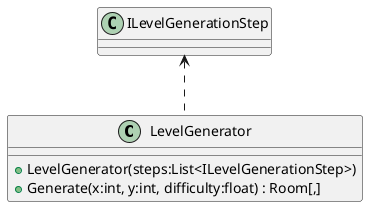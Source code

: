 @startuml
class LevelGenerator {
    + LevelGenerator(steps:List<ILevelGenerationStep>)
    + Generate(x:int, y:int, difficulty:float) : Room[,]
}

ILevelGenerationStep <.. LevelGenerator
@enduml
